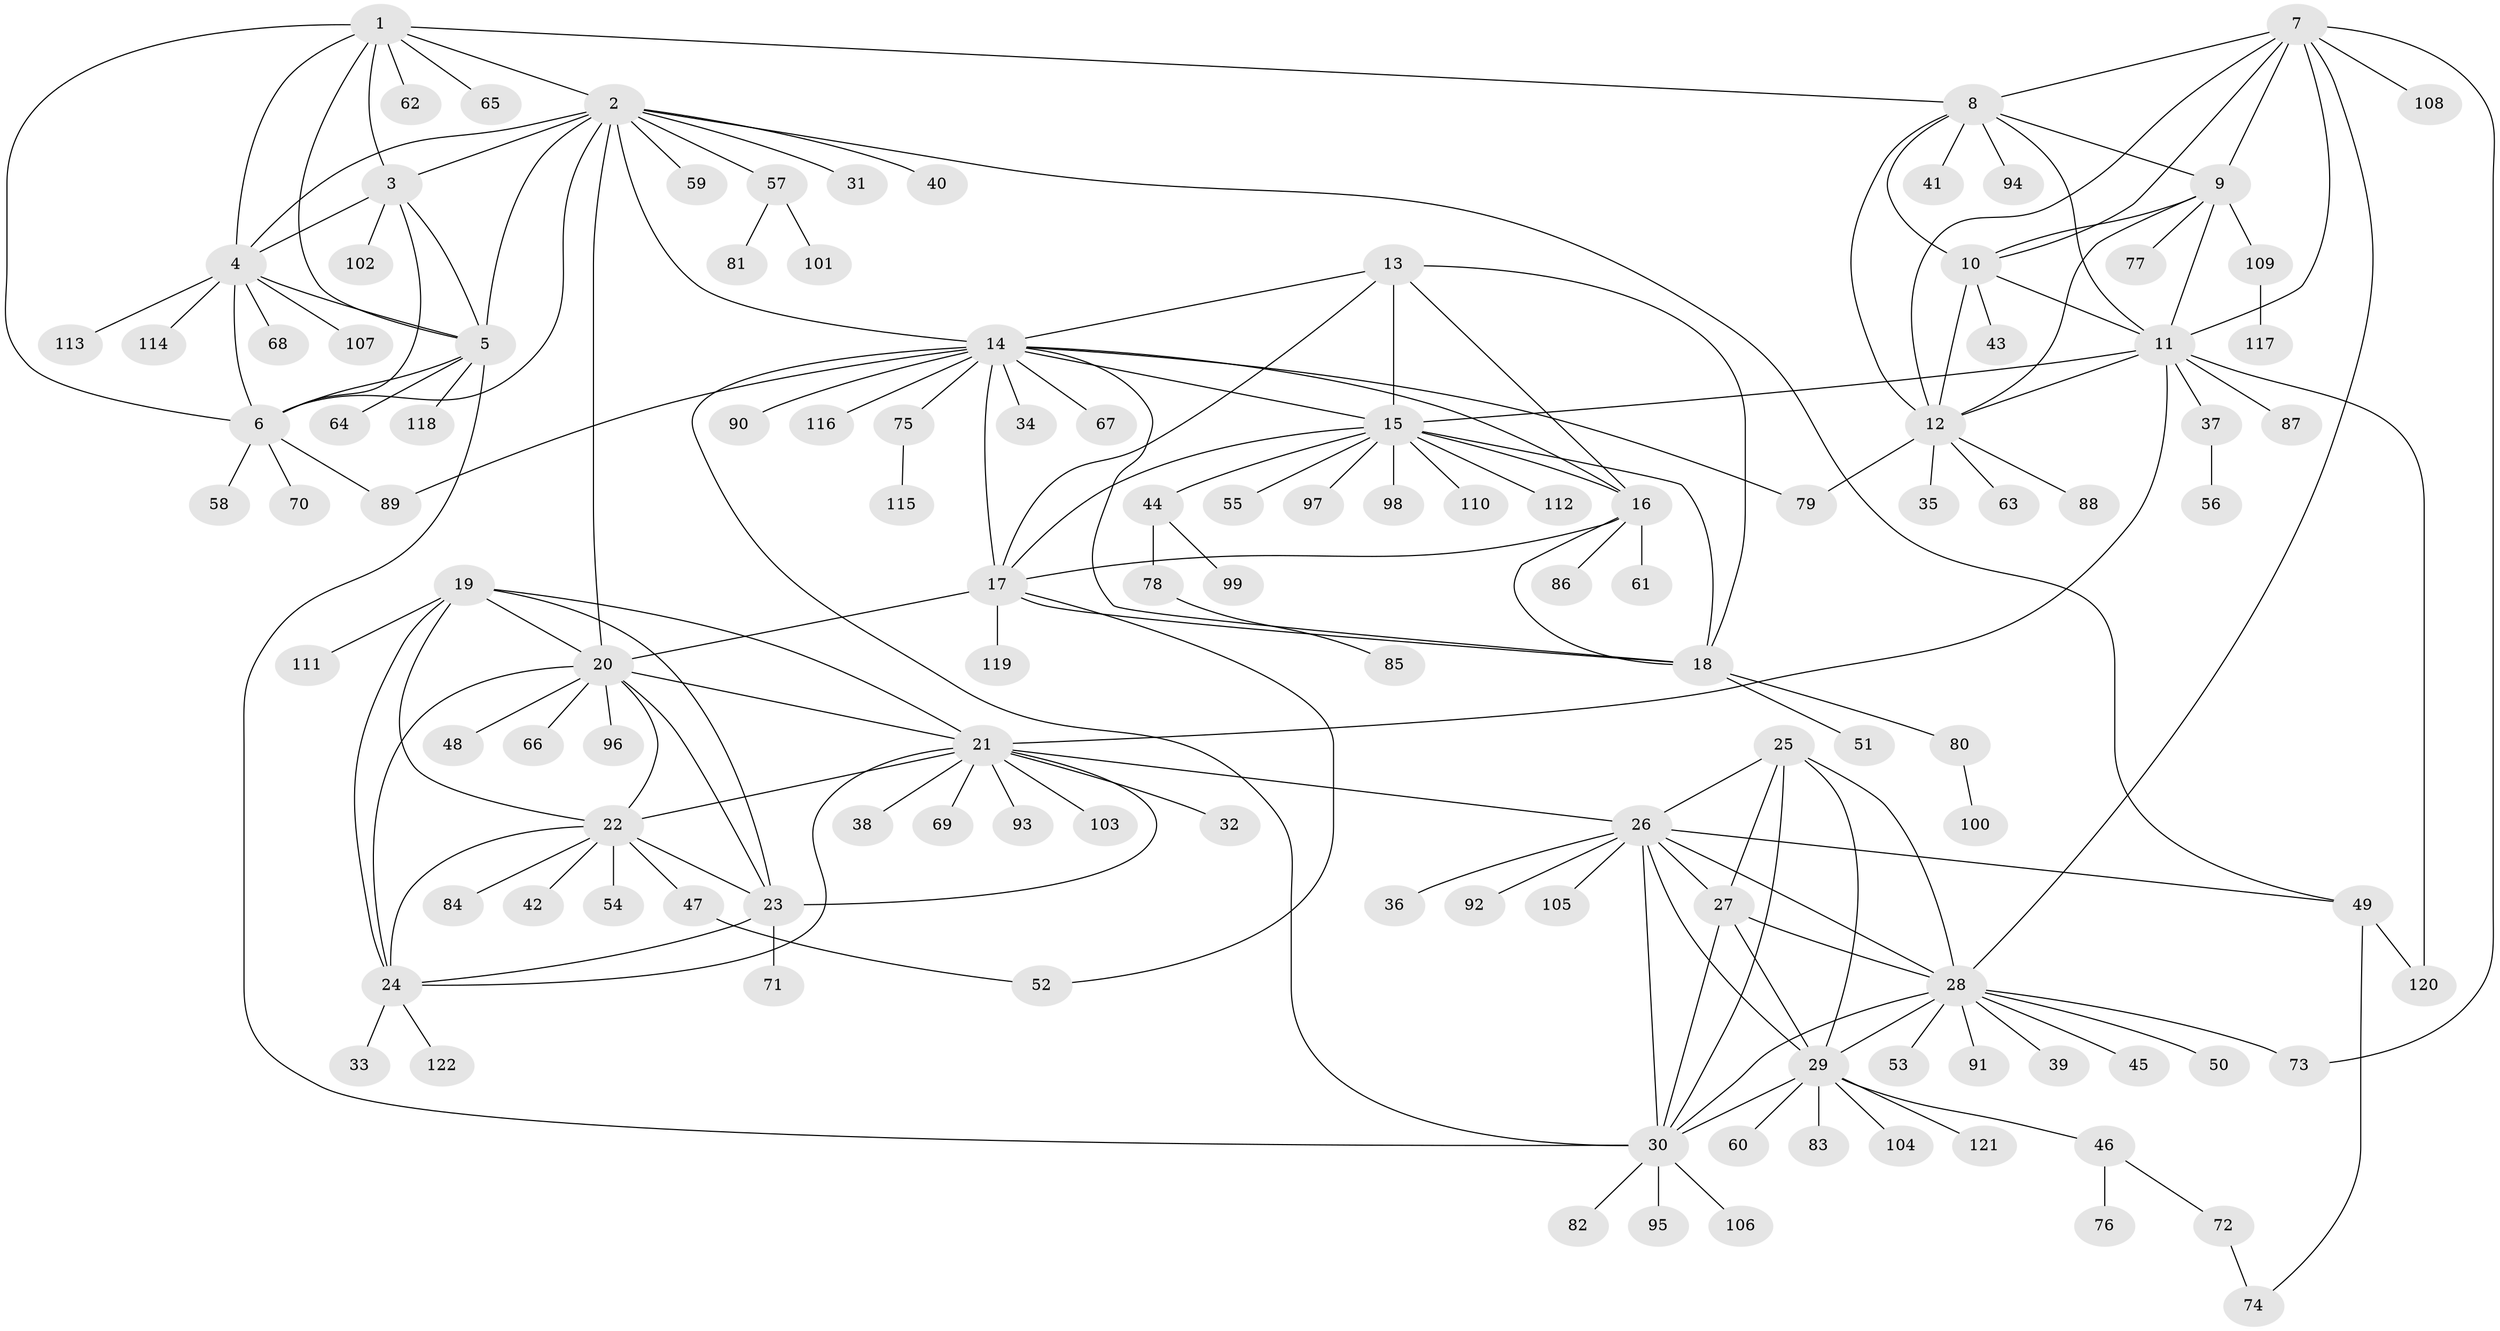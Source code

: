 // coarse degree distribution, {12: 0.010752688172043012, 13: 0.021505376344086023, 4: 0.021505376344086023, 7: 0.043010752688172046, 10: 0.021505376344086023, 8: 0.043010752688172046, 5: 0.010752688172043012, 9: 0.021505376344086023, 11: 0.021505376344086023, 3: 0.021505376344086023, 1: 0.6989247311827957, 2: 0.06451612903225806}
// Generated by graph-tools (version 1.1) at 2025/24/03/03/25 07:24:16]
// undirected, 122 vertices, 184 edges
graph export_dot {
graph [start="1"]
  node [color=gray90,style=filled];
  1;
  2;
  3;
  4;
  5;
  6;
  7;
  8;
  9;
  10;
  11;
  12;
  13;
  14;
  15;
  16;
  17;
  18;
  19;
  20;
  21;
  22;
  23;
  24;
  25;
  26;
  27;
  28;
  29;
  30;
  31;
  32;
  33;
  34;
  35;
  36;
  37;
  38;
  39;
  40;
  41;
  42;
  43;
  44;
  45;
  46;
  47;
  48;
  49;
  50;
  51;
  52;
  53;
  54;
  55;
  56;
  57;
  58;
  59;
  60;
  61;
  62;
  63;
  64;
  65;
  66;
  67;
  68;
  69;
  70;
  71;
  72;
  73;
  74;
  75;
  76;
  77;
  78;
  79;
  80;
  81;
  82;
  83;
  84;
  85;
  86;
  87;
  88;
  89;
  90;
  91;
  92;
  93;
  94;
  95;
  96;
  97;
  98;
  99;
  100;
  101;
  102;
  103;
  104;
  105;
  106;
  107;
  108;
  109;
  110;
  111;
  112;
  113;
  114;
  115;
  116;
  117;
  118;
  119;
  120;
  121;
  122;
  1 -- 2;
  1 -- 3;
  1 -- 4;
  1 -- 5;
  1 -- 6;
  1 -- 8;
  1 -- 62;
  1 -- 65;
  2 -- 3;
  2 -- 4;
  2 -- 5;
  2 -- 6;
  2 -- 14;
  2 -- 20;
  2 -- 31;
  2 -- 40;
  2 -- 49;
  2 -- 57;
  2 -- 59;
  3 -- 4;
  3 -- 5;
  3 -- 6;
  3 -- 102;
  4 -- 5;
  4 -- 6;
  4 -- 68;
  4 -- 107;
  4 -- 113;
  4 -- 114;
  5 -- 6;
  5 -- 30;
  5 -- 64;
  5 -- 118;
  6 -- 58;
  6 -- 70;
  6 -- 89;
  7 -- 8;
  7 -- 9;
  7 -- 10;
  7 -- 11;
  7 -- 12;
  7 -- 28;
  7 -- 73;
  7 -- 108;
  8 -- 9;
  8 -- 10;
  8 -- 11;
  8 -- 12;
  8 -- 41;
  8 -- 94;
  9 -- 10;
  9 -- 11;
  9 -- 12;
  9 -- 77;
  9 -- 109;
  10 -- 11;
  10 -- 12;
  10 -- 43;
  11 -- 12;
  11 -- 15;
  11 -- 21;
  11 -- 37;
  11 -- 87;
  11 -- 120;
  12 -- 35;
  12 -- 63;
  12 -- 79;
  12 -- 88;
  13 -- 14;
  13 -- 15;
  13 -- 16;
  13 -- 17;
  13 -- 18;
  14 -- 15;
  14 -- 16;
  14 -- 17;
  14 -- 18;
  14 -- 30;
  14 -- 34;
  14 -- 67;
  14 -- 75;
  14 -- 79;
  14 -- 89;
  14 -- 90;
  14 -- 116;
  15 -- 16;
  15 -- 17;
  15 -- 18;
  15 -- 44;
  15 -- 55;
  15 -- 97;
  15 -- 98;
  15 -- 110;
  15 -- 112;
  16 -- 17;
  16 -- 18;
  16 -- 61;
  16 -- 86;
  17 -- 18;
  17 -- 20;
  17 -- 52;
  17 -- 119;
  18 -- 51;
  18 -- 80;
  19 -- 20;
  19 -- 21;
  19 -- 22;
  19 -- 23;
  19 -- 24;
  19 -- 111;
  20 -- 21;
  20 -- 22;
  20 -- 23;
  20 -- 24;
  20 -- 48;
  20 -- 66;
  20 -- 96;
  21 -- 22;
  21 -- 23;
  21 -- 24;
  21 -- 26;
  21 -- 32;
  21 -- 38;
  21 -- 69;
  21 -- 93;
  21 -- 103;
  22 -- 23;
  22 -- 24;
  22 -- 42;
  22 -- 47;
  22 -- 54;
  22 -- 84;
  23 -- 24;
  23 -- 71;
  24 -- 33;
  24 -- 122;
  25 -- 26;
  25 -- 27;
  25 -- 28;
  25 -- 29;
  25 -- 30;
  26 -- 27;
  26 -- 28;
  26 -- 29;
  26 -- 30;
  26 -- 36;
  26 -- 49;
  26 -- 92;
  26 -- 105;
  27 -- 28;
  27 -- 29;
  27 -- 30;
  28 -- 29;
  28 -- 30;
  28 -- 39;
  28 -- 45;
  28 -- 50;
  28 -- 53;
  28 -- 73;
  28 -- 91;
  29 -- 30;
  29 -- 46;
  29 -- 60;
  29 -- 83;
  29 -- 104;
  29 -- 121;
  30 -- 82;
  30 -- 95;
  30 -- 106;
  37 -- 56;
  44 -- 78;
  44 -- 99;
  46 -- 72;
  46 -- 76;
  47 -- 52;
  49 -- 74;
  49 -- 120;
  57 -- 81;
  57 -- 101;
  72 -- 74;
  75 -- 115;
  78 -- 85;
  80 -- 100;
  109 -- 117;
}
